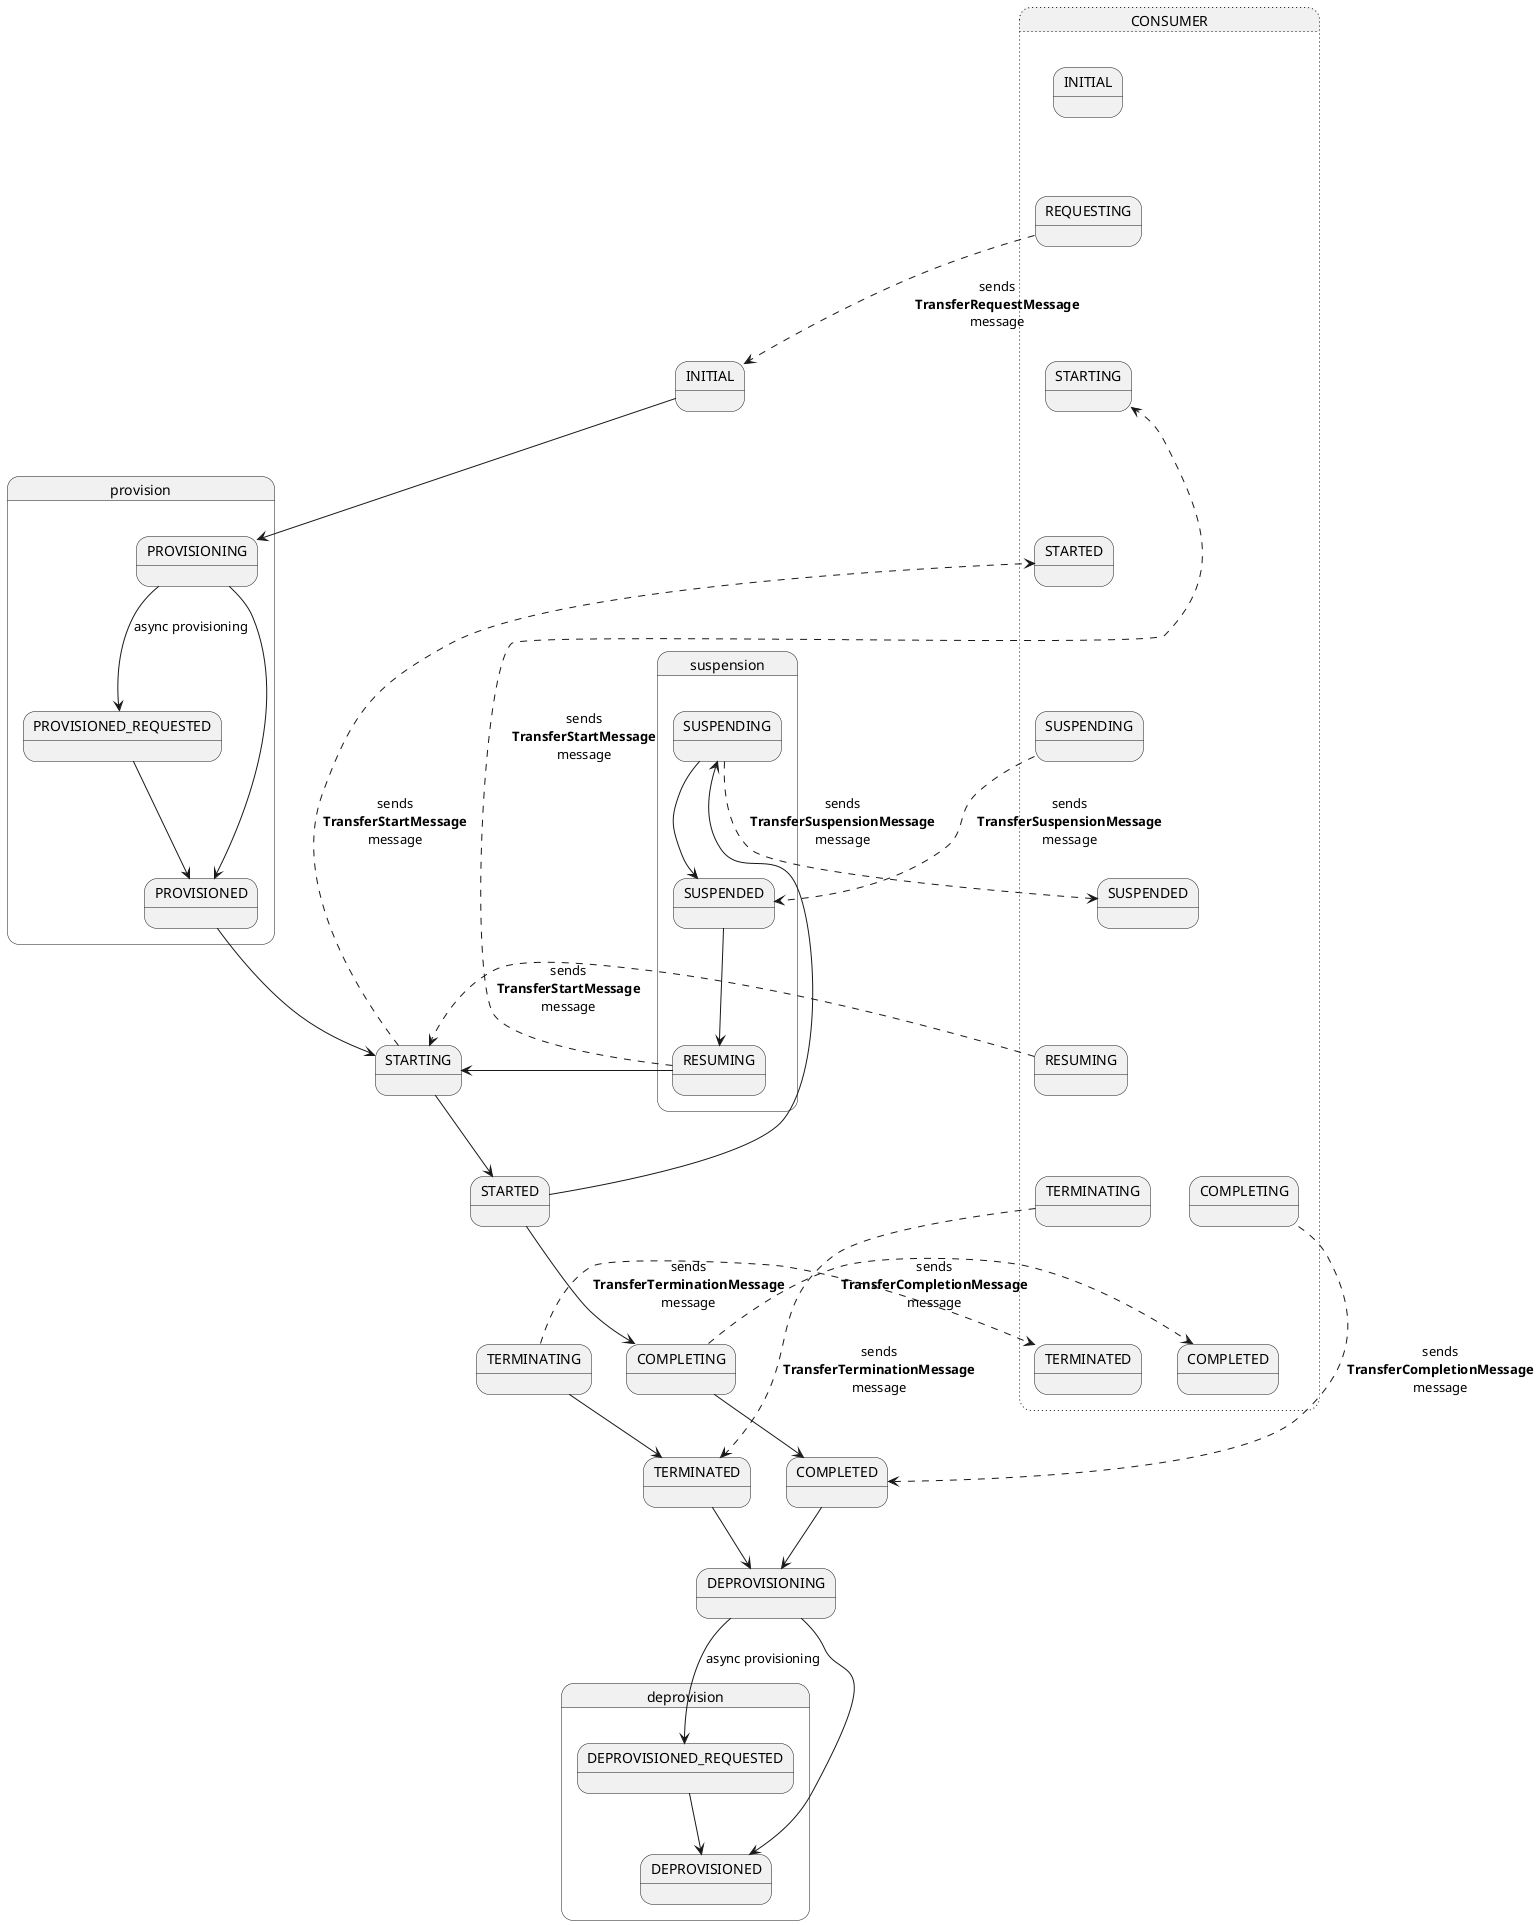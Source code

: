 '
'  Copyright (c) 2024 Bayerische Motoren Werke Aktiengesellschaft (BMW AG)
'
'  This program and the accompanying materials are made available under the
'  terms of the Apache License, Version 2.0 which is available at
'  https://www.apache.org/licenses/LICENSE-2.0
'
'  SPDX-License-Identifier: Apache-2.0
'
'  Contributors:
'       Bayerische Motoren Werke Aktiengesellschaft (BMW AG) - Initial Draft
'
'

@startuml

state "INITIAL" as INITIAL_provider {
}
state "STARTING" as STARTING_provider {
}
state "STARTED" as STARTED_provider {
}
state "suspension" as suspension_provider {
state "SUSPENDING" as SUSPENDING_provider {
}
state "SUSPENDED" as SUSPENDED_provider {
}
state "RESUMING" as RESUMING_provider {
}
STARTED_provider --> SUSPENDING_provider
SUSPENDING_provider --> SUSPENDED_provider
SUSPENDED_provider --> RESUMING_provider
RESUMING_provider --> STARTING_provider
}

state "COMPLETING" as COMPLETING_provider {
}
state "COMPLETED" as COMPLETED_provider {
}
state "provision" as provision_provider {
  state "PROVISIONING" as PROVISIONING_provider {
  }
  state "PROVISIONED_REQUESTED" as PROVISIONED_REQUESTED_provider {
  }
  state "PROVISIONED" as PROVISIONED_provider {
  }
  PROVISIONING_provider --> PROVISIONED_REQUESTED_provider : async provisioning
  PROVISIONED_REQUESTED_provider --> PROVISIONED_provider
  PROVISIONING_provider --> PROVISIONED_provider
}
state "TERMINATING" as TERMINATING_provider {
}
state "TERMINATED" as TERMINATED_provider {
}

state CONSUMER ##[dotted] {
  state "INITIAL" as INITIAL_consumer {
  }
  state "STARTING" as STARTING_consumer {
  }
  state "STARTED" as STARTED_consumer {
  }
  state "SUSPENDING" as SUSPENDING_consumer {
  }
  state "SUSPENDED" as SUSPENDED_consumer {
  }
  state "RESUMING" as RESUMING_consumer {
  }
  state "COMPLETING" as COMPLETING_consumer {
  }
  state "COMPLETED" as COMPLETED_consumer {
  }
  state "TERMINATING" as TERMINATING_consumer {
  }
  state "TERMINATED" as TERMINATED_consumer {
  }

  INITIAL_consumer -[hidden]-> REQUESTING : used for layout
  REQUESTING -[hidden]-> STARTING_consumer : used for layout
  STARTING_consumer -[hidden]-> STARTED_consumer : used for layout
  STARTED_consumer -[hidden]-> SUSPENDING_consumer : used for layout
  SUSPENDING_consumer -[hidden]-> SUSPENDED_consumer : used for layout
  SUSPENDED_consumer -[hidden]-> COMPLETING_consumer : used for layout
  SUSPENDED_consumer -[hidden]-> RESUMING_consumer : used for layout
  RESUMING_consumer -[hidden]-> COMPLETING_consumer : used for layout
  RESUMING_consumer -[hidden]-> TERMINATING_consumer : used for layout
  COMPLETING_consumer -[hidden]-> COMPLETED_consumer : used for layout
  TERMINATING_consumer -[hidden]-> TERMINATED_consumer : used for layout

  REQUESTING -[dashed]-> INITIAL_provider : sends\n**TransferRequestMessage**\nmessage
  SUSPENDING_consumer -[dashed]-> SUSPENDED_provider : sends\n**TransferSuspensionMessage**\nmessage
  RESUMING_consumer -[dashed]-> STARTING_provider : sends\n**TransferStartMessage**\nmessage
  COMPLETING_consumer -[dashed]-> COMPLETED_provider : sends\n**TransferCompletionMessage**\nmessage
  TERMINATING_consumer -[dashed]-> TERMINATED_provider : sends\n**TransferTerminationMessage**\nmessage

' incoming messages
  STARTING_provider -right[dashed]-> STARTED_consumer : sends\n**TransferStartMessage**\nmessage
  SUSPENDING_provider -right[dashed]-> SUSPENDED_consumer : sends\n**TransferSuspensionMessage**\nmessage
  RESUMING_provider -right[dashed]-> STARTING_consumer : sends\n**TransferStartMessage**\nmessage
  COMPLETING_provider -right[dashed]-> COMPLETED_consumer : sends\n**TransferCompletionMessage**\nmessage
  TERMINATING_provider -right[dashed]-> TERMINATED_consumer : sends\n**TransferTerminationMessage**\nmessage
}

INITIAL_provider --> PROVISIONING_provider
PROVISIONED_provider --> STARTING_provider
STARTING_provider --> STARTED_provider

STARTED_provider --> COMPLETING_provider
COMPLETING_provider --> COMPLETED_provider

COMPLETED_provider --> DEPROVISIONING

STARTED_provider -[hidden]-> TERMINATING_provider : used for layout
TERMINATING_provider --> TERMINATED_provider
TERMINATED_provider --> DEPROVISIONING



state deprovision {
    state DEPROVISIONING {
    }
    state DEPROVISIONED {
    }
    DEPROVISIONING --> DEPROVISIONED_REQUESTED : async provisioning
    DEPROVISIONED_REQUESTED --> DEPROVISIONED
    DEPROVISIONING --> DEPROVISIONED
}

@enduml
